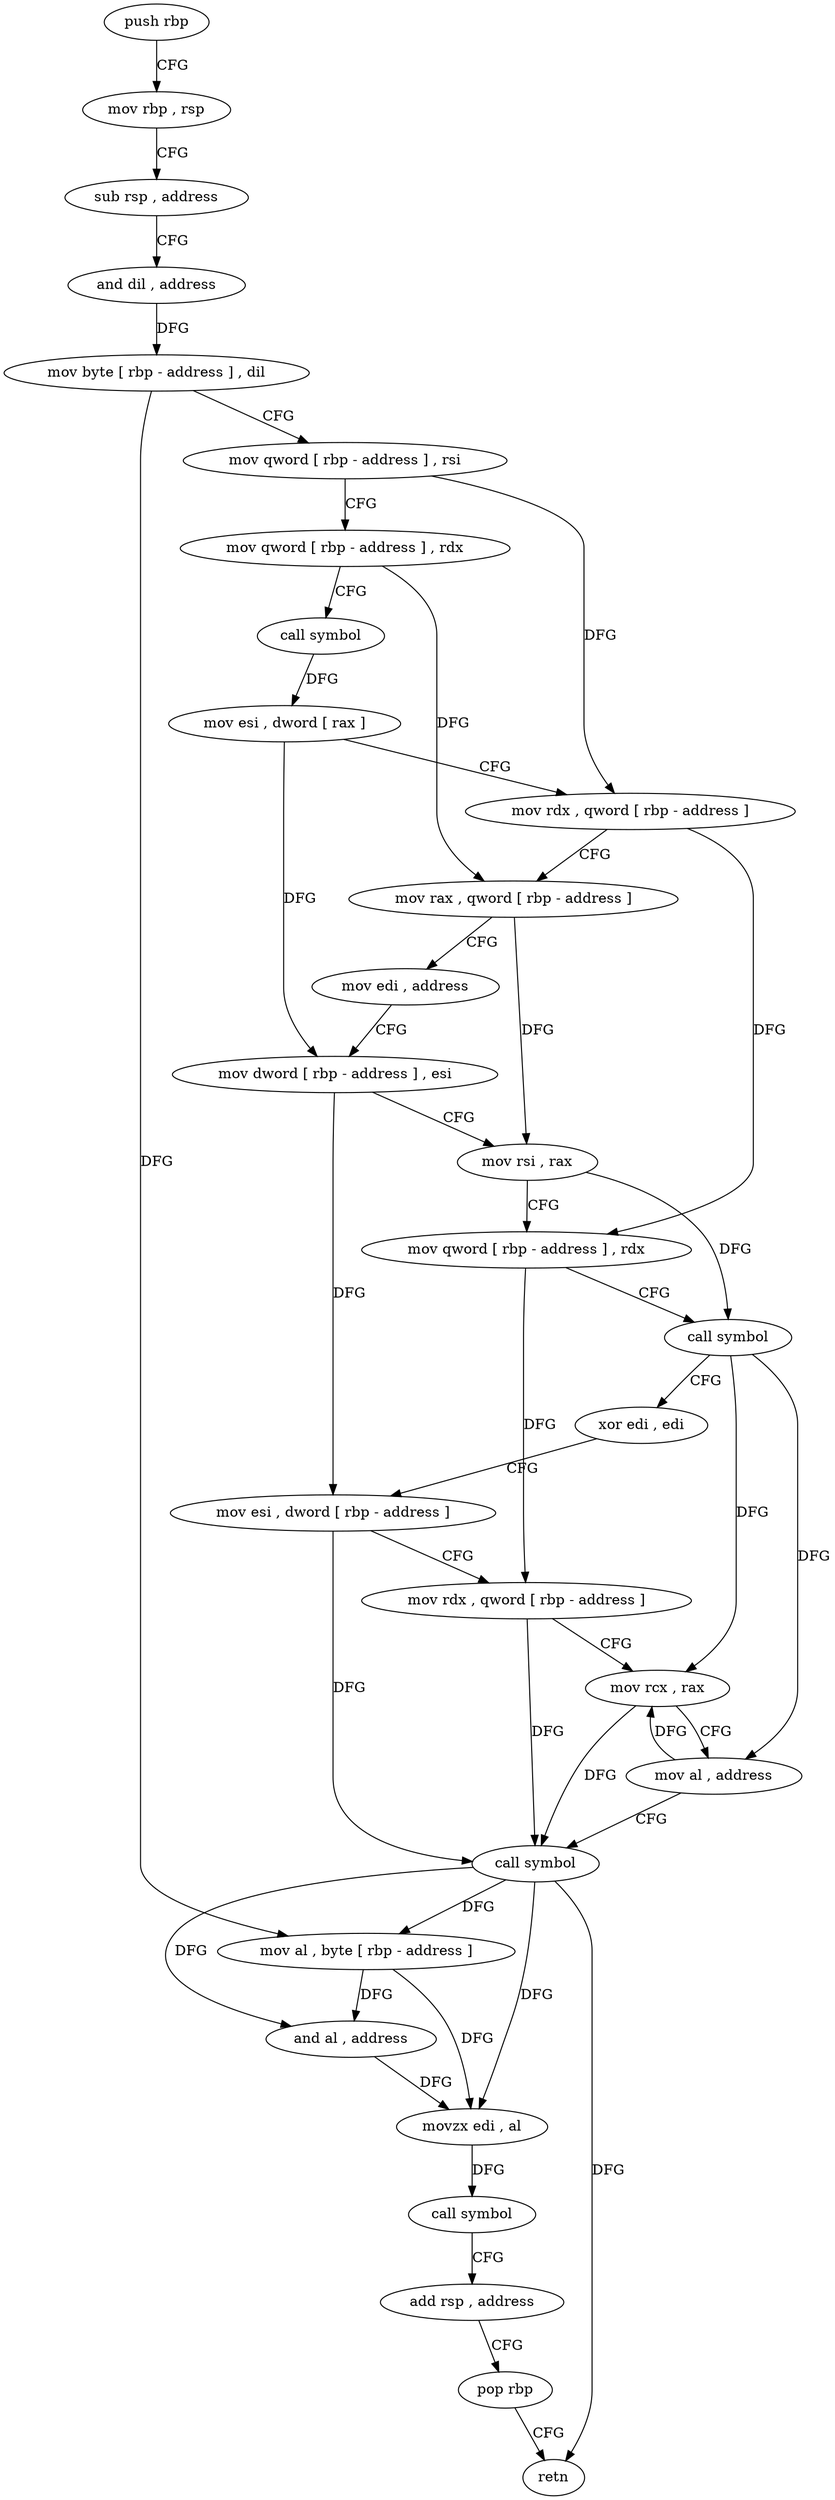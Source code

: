 digraph "func" {
"4228976" [label = "push rbp" ]
"4228977" [label = "mov rbp , rsp" ]
"4228980" [label = "sub rsp , address" ]
"4228984" [label = "and dil , address" ]
"4228988" [label = "mov byte [ rbp - address ] , dil" ]
"4228992" [label = "mov qword [ rbp - address ] , rsi" ]
"4228996" [label = "mov qword [ rbp - address ] , rdx" ]
"4229000" [label = "call symbol" ]
"4229005" [label = "mov esi , dword [ rax ]" ]
"4229007" [label = "mov rdx , qword [ rbp - address ]" ]
"4229011" [label = "mov rax , qword [ rbp - address ]" ]
"4229015" [label = "mov edi , address" ]
"4229020" [label = "mov dword [ rbp - address ] , esi" ]
"4229023" [label = "mov rsi , rax" ]
"4229026" [label = "mov qword [ rbp - address ] , rdx" ]
"4229030" [label = "call symbol" ]
"4229035" [label = "xor edi , edi" ]
"4229037" [label = "mov esi , dword [ rbp - address ]" ]
"4229040" [label = "mov rdx , qword [ rbp - address ]" ]
"4229044" [label = "mov rcx , rax" ]
"4229047" [label = "mov al , address" ]
"4229049" [label = "call symbol" ]
"4229054" [label = "mov al , byte [ rbp - address ]" ]
"4229057" [label = "and al , address" ]
"4229059" [label = "movzx edi , al" ]
"4229062" [label = "call symbol" ]
"4229067" [label = "add rsp , address" ]
"4229071" [label = "pop rbp" ]
"4229072" [label = "retn" ]
"4228976" -> "4228977" [ label = "CFG" ]
"4228977" -> "4228980" [ label = "CFG" ]
"4228980" -> "4228984" [ label = "CFG" ]
"4228984" -> "4228988" [ label = "DFG" ]
"4228988" -> "4228992" [ label = "CFG" ]
"4228988" -> "4229054" [ label = "DFG" ]
"4228992" -> "4228996" [ label = "CFG" ]
"4228992" -> "4229007" [ label = "DFG" ]
"4228996" -> "4229000" [ label = "CFG" ]
"4228996" -> "4229011" [ label = "DFG" ]
"4229000" -> "4229005" [ label = "DFG" ]
"4229005" -> "4229007" [ label = "CFG" ]
"4229005" -> "4229020" [ label = "DFG" ]
"4229007" -> "4229011" [ label = "CFG" ]
"4229007" -> "4229026" [ label = "DFG" ]
"4229011" -> "4229015" [ label = "CFG" ]
"4229011" -> "4229023" [ label = "DFG" ]
"4229015" -> "4229020" [ label = "CFG" ]
"4229020" -> "4229023" [ label = "CFG" ]
"4229020" -> "4229037" [ label = "DFG" ]
"4229023" -> "4229026" [ label = "CFG" ]
"4229023" -> "4229030" [ label = "DFG" ]
"4229026" -> "4229030" [ label = "CFG" ]
"4229026" -> "4229040" [ label = "DFG" ]
"4229030" -> "4229035" [ label = "CFG" ]
"4229030" -> "4229044" [ label = "DFG" ]
"4229030" -> "4229047" [ label = "DFG" ]
"4229035" -> "4229037" [ label = "CFG" ]
"4229037" -> "4229040" [ label = "CFG" ]
"4229037" -> "4229049" [ label = "DFG" ]
"4229040" -> "4229044" [ label = "CFG" ]
"4229040" -> "4229049" [ label = "DFG" ]
"4229044" -> "4229047" [ label = "CFG" ]
"4229044" -> "4229049" [ label = "DFG" ]
"4229047" -> "4229049" [ label = "CFG" ]
"4229047" -> "4229044" [ label = "DFG" ]
"4229049" -> "4229054" [ label = "DFG" ]
"4229049" -> "4229057" [ label = "DFG" ]
"4229049" -> "4229059" [ label = "DFG" ]
"4229049" -> "4229072" [ label = "DFG" ]
"4229054" -> "4229057" [ label = "DFG" ]
"4229054" -> "4229059" [ label = "DFG" ]
"4229057" -> "4229059" [ label = "DFG" ]
"4229059" -> "4229062" [ label = "DFG" ]
"4229062" -> "4229067" [ label = "CFG" ]
"4229067" -> "4229071" [ label = "CFG" ]
"4229071" -> "4229072" [ label = "CFG" ]
}
